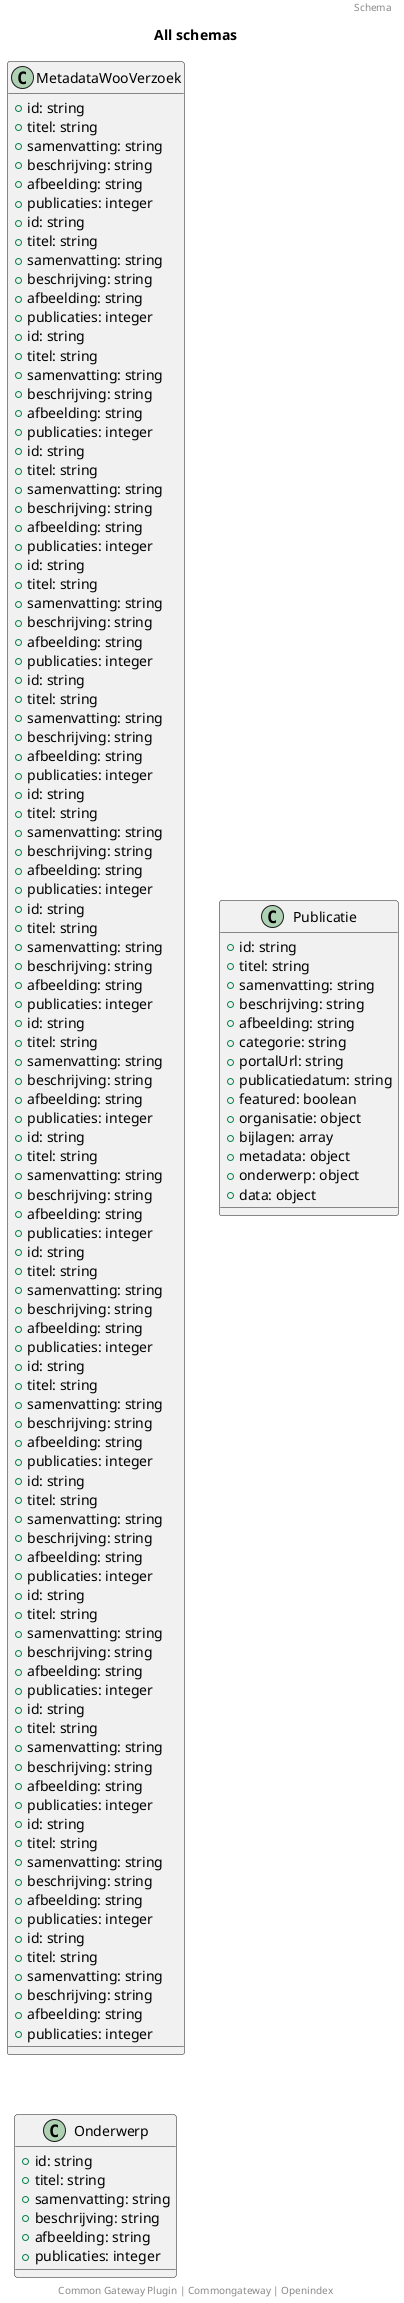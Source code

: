 @startuml
title: All schemas
footer: Common Gateway Plugin | Commongateway | Openindex 
header: Schema
class MetadataWooVerzoek {
  + id: string
  + titel: string
  + samenvatting: string
  + beschrijving: string
  + afbeelding: string
  + publicaties: integer
}
class MetadataWooVerzoek {
  + id: string
  + titel: string
  + samenvatting: string
  + beschrijving: string
  + afbeelding: string
  + publicaties: integer
}
class MetadataWooVerzoek {
  + id: string
  + titel: string
  + samenvatting: string
  + beschrijving: string
  + afbeelding: string
  + publicaties: integer
}
class MetadataWooVerzoek {
  + id: string
  + titel: string
  + samenvatting: string
  + beschrijving: string
  + afbeelding: string
  + publicaties: integer
}
class Publicatie {
  + id: string
  + titel: string
  + samenvatting: string
  + beschrijving: string
  + afbeelding: string
  + categorie: string
  + portalUrl: string
  + publicatiedatum: string
  + featured: boolean
  + organisatie: object
  + bijlagen: array
  + metadata: object
  + onderwerp: object
  + data: object
}
class MetadataWooVerzoek {
  + id: string
  + titel: string
  + samenvatting: string
  + beschrijving: string
  + afbeelding: string
  + publicaties: integer
}
class MetadataWooVerzoek {
  + id: string
  + titel: string
  + samenvatting: string
  + beschrijving: string
  + afbeelding: string
  + publicaties: integer
}
class MetadataWooVerzoek {
  + id: string
  + titel: string
  + samenvatting: string
  + beschrijving: string
  + afbeelding: string
  + publicaties: integer
}
class MetadataWooVerzoek {
  + id: string
  + titel: string
  + samenvatting: string
  + beschrijving: string
  + afbeelding: string
  + publicaties: integer
}
class MetadataWooVerzoek {
  + id: string
  + titel: string
  + samenvatting: string
  + beschrijving: string
  + afbeelding: string
  + publicaties: integer
}
class Onderwerp {
  + id: string
  + titel: string
  + samenvatting: string
  + beschrijving: string
  + afbeelding: string
  + publicaties: integer
}
class MetadataWooVerzoek {
  + id: string
  + titel: string
  + samenvatting: string
  + beschrijving: string
  + afbeelding: string
  + publicaties: integer
}
class MetadataWooVerzoek {
  + id: string
  + titel: string
  + samenvatting: string
  + beschrijving: string
  + afbeelding: string
  + publicaties: integer
}
class MetadataWooVerzoek {
  + id: string
  + titel: string
  + samenvatting: string
  + beschrijving: string
  + afbeelding: string
  + publicaties: integer
}
class MetadataWooVerzoek {
  + id: string
  + titel: string
  + samenvatting: string
  + beschrijving: string
  + afbeelding: string
  + publicaties: integer
}
class MetadataWooVerzoek {
  + id: string
  + titel: string
  + samenvatting: string
  + beschrijving: string
  + afbeelding: string
  + publicaties: integer
}
class MetadataWooVerzoek {
  + id: string
  + titel: string
  + samenvatting: string
  + beschrijving: string
  + afbeelding: string
  + publicaties: integer
}
class MetadataWooVerzoek {
  + id: string
  + titel: string
  + samenvatting: string
  + beschrijving: string
  + afbeelding: string
  + publicaties: integer
}
class MetadataWooVerzoek {
  + id: string
  + titel: string
  + samenvatting: string
  + beschrijving: string
  + afbeelding: string
  + publicaties: integer
}
@enduml
